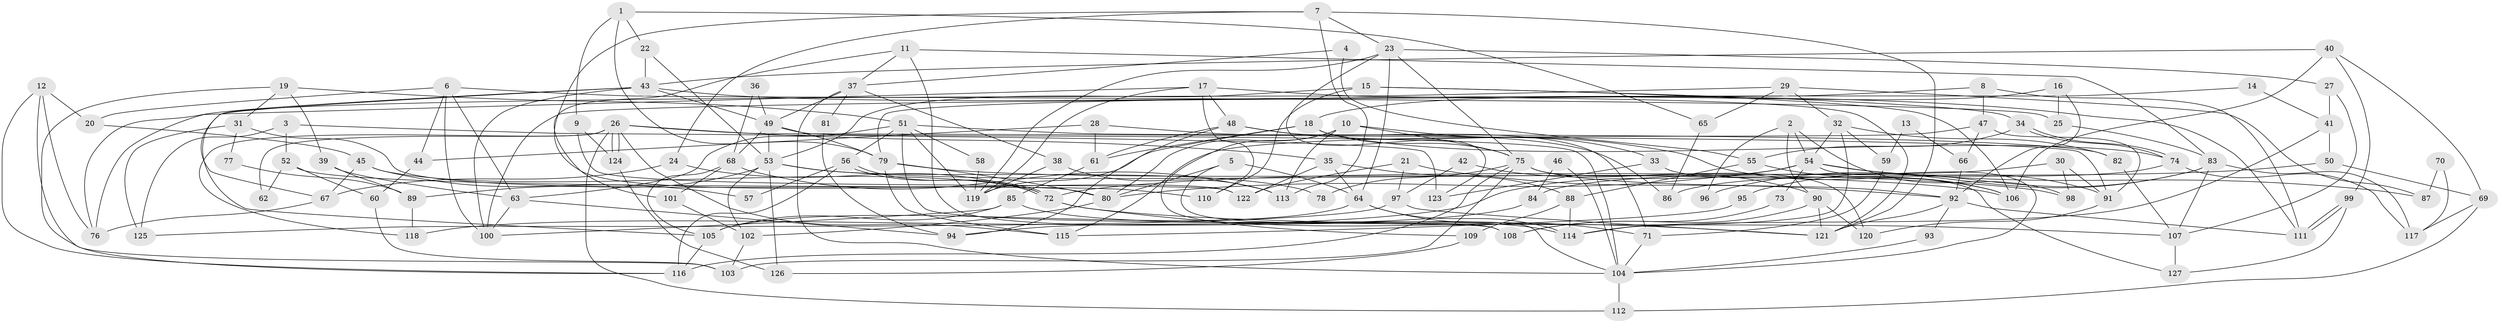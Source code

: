 // coarse degree distribution, {4: 0.17647058823529413, 2: 0.11764705882352941, 3: 0.2235294117647059, 6: 0.11764705882352941, 7: 0.10588235294117647, 5: 0.1411764705882353, 9: 0.047058823529411764, 8: 0.047058823529411764, 10: 0.011764705882352941, 14: 0.011764705882352941}
// Generated by graph-tools (version 1.1) at 2025/42/03/06/25 10:42:01]
// undirected, 127 vertices, 254 edges
graph export_dot {
graph [start="1"]
  node [color=gray90,style=filled];
  1;
  2;
  3;
  4;
  5;
  6;
  7;
  8;
  9;
  10;
  11;
  12;
  13;
  14;
  15;
  16;
  17;
  18;
  19;
  20;
  21;
  22;
  23;
  24;
  25;
  26;
  27;
  28;
  29;
  30;
  31;
  32;
  33;
  34;
  35;
  36;
  37;
  38;
  39;
  40;
  41;
  42;
  43;
  44;
  45;
  46;
  47;
  48;
  49;
  50;
  51;
  52;
  53;
  54;
  55;
  56;
  57;
  58;
  59;
  60;
  61;
  62;
  63;
  64;
  65;
  66;
  67;
  68;
  69;
  70;
  71;
  72;
  73;
  74;
  75;
  76;
  77;
  78;
  79;
  80;
  81;
  82;
  83;
  84;
  85;
  86;
  87;
  88;
  89;
  90;
  91;
  92;
  93;
  94;
  95;
  96;
  97;
  98;
  99;
  100;
  101;
  102;
  103;
  104;
  105;
  106;
  107;
  108;
  109;
  110;
  111;
  112;
  113;
  114;
  115;
  116;
  117;
  118;
  119;
  120;
  121;
  122;
  123;
  124;
  125;
  126;
  127;
  1 -- 22;
  1 -- 9;
  1 -- 65;
  1 -- 79;
  2 -- 90;
  2 -- 54;
  2 -- 96;
  2 -- 98;
  3 -- 125;
  3 -- 52;
  3 -- 123;
  4 -- 37;
  4 -- 55;
  5 -- 80;
  5 -- 64;
  5 -- 104;
  6 -- 100;
  6 -- 20;
  6 -- 25;
  6 -- 44;
  6 -- 63;
  7 -- 23;
  7 -- 113;
  7 -- 24;
  7 -- 121;
  7 -- 122;
  8 -- 100;
  8 -- 111;
  8 -- 47;
  9 -- 124;
  9 -- 122;
  10 -- 80;
  10 -- 33;
  10 -- 75;
  10 -- 109;
  10 -- 113;
  11 -- 108;
  11 -- 37;
  11 -- 83;
  11 -- 101;
  12 -- 116;
  12 -- 103;
  12 -- 20;
  12 -- 76;
  13 -- 66;
  13 -- 59;
  14 -- 41;
  14 -- 79;
  15 -- 106;
  15 -- 53;
  15 -- 34;
  15 -- 110;
  16 -- 92;
  16 -- 18;
  16 -- 25;
  17 -- 76;
  17 -- 121;
  17 -- 48;
  17 -- 110;
  17 -- 119;
  18 -- 119;
  18 -- 74;
  18 -- 61;
  18 -- 75;
  19 -- 51;
  19 -- 116;
  19 -- 31;
  19 -- 39;
  20 -- 45;
  21 -- 122;
  21 -- 92;
  21 -- 97;
  22 -- 43;
  22 -- 53;
  23 -- 64;
  23 -- 75;
  23 -- 27;
  23 -- 119;
  23 -- 123;
  24 -- 72;
  24 -- 67;
  25 -- 83;
  26 -- 115;
  26 -- 124;
  26 -- 124;
  26 -- 35;
  26 -- 62;
  26 -- 91;
  26 -- 112;
  26 -- 118;
  27 -- 107;
  27 -- 41;
  28 -- 86;
  28 -- 61;
  28 -- 44;
  29 -- 32;
  29 -- 105;
  29 -- 65;
  29 -- 87;
  30 -- 98;
  30 -- 91;
  30 -- 84;
  31 -- 80;
  31 -- 77;
  31 -- 125;
  32 -- 114;
  32 -- 82;
  32 -- 54;
  32 -- 59;
  33 -- 123;
  33 -- 127;
  34 -- 74;
  34 -- 74;
  34 -- 55;
  35 -- 88;
  35 -- 64;
  35 -- 122;
  36 -- 49;
  36 -- 68;
  37 -- 49;
  37 -- 104;
  37 -- 38;
  37 -- 81;
  38 -- 119;
  38 -- 113;
  39 -- 89;
  39 -- 63;
  40 -- 106;
  40 -- 43;
  40 -- 69;
  40 -- 99;
  41 -- 50;
  41 -- 114;
  42 -- 97;
  42 -- 90;
  43 -- 100;
  43 -- 67;
  43 -- 49;
  43 -- 76;
  43 -- 111;
  44 -- 60;
  45 -- 67;
  45 -- 72;
  45 -- 57;
  46 -- 84;
  46 -- 104;
  47 -- 91;
  47 -- 66;
  47 -- 115;
  48 -- 71;
  48 -- 61;
  48 -- 94;
  48 -- 106;
  49 -- 68;
  49 -- 53;
  49 -- 79;
  49 -- 104;
  50 -- 72;
  50 -- 69;
  51 -- 63;
  51 -- 119;
  51 -- 56;
  51 -- 58;
  51 -- 82;
  51 -- 108;
  52 -- 110;
  52 -- 60;
  52 -- 62;
  53 -- 102;
  53 -- 78;
  53 -- 89;
  53 -- 98;
  53 -- 126;
  54 -- 104;
  54 -- 73;
  54 -- 80;
  54 -- 87;
  54 -- 91;
  54 -- 118;
  55 -- 106;
  55 -- 88;
  56 -- 72;
  56 -- 72;
  56 -- 57;
  56 -- 116;
  58 -- 119;
  59 -- 71;
  60 -- 103;
  61 -- 85;
  63 -- 94;
  63 -- 100;
  64 -- 114;
  64 -- 71;
  64 -- 105;
  65 -- 86;
  66 -- 92;
  67 -- 76;
  68 -- 105;
  68 -- 113;
  68 -- 101;
  69 -- 112;
  69 -- 117;
  70 -- 117;
  70 -- 87;
  71 -- 104;
  72 -- 121;
  72 -- 107;
  73 -- 108;
  74 -- 117;
  74 -- 86;
  75 -- 78;
  75 -- 92;
  75 -- 103;
  75 -- 116;
  75 -- 120;
  77 -- 89;
  79 -- 80;
  79 -- 106;
  79 -- 115;
  80 -- 102;
  81 -- 94;
  82 -- 107;
  83 -- 95;
  83 -- 96;
  83 -- 107;
  83 -- 117;
  84 -- 94;
  85 -- 105;
  85 -- 100;
  85 -- 114;
  88 -- 114;
  88 -- 109;
  89 -- 118;
  90 -- 121;
  90 -- 120;
  90 -- 108;
  91 -- 120;
  92 -- 111;
  92 -- 93;
  92 -- 121;
  93 -- 104;
  95 -- 115;
  97 -- 121;
  97 -- 125;
  99 -- 111;
  99 -- 111;
  99 -- 127;
  101 -- 102;
  102 -- 103;
  104 -- 112;
  105 -- 116;
  107 -- 127;
  109 -- 126;
  124 -- 126;
}

